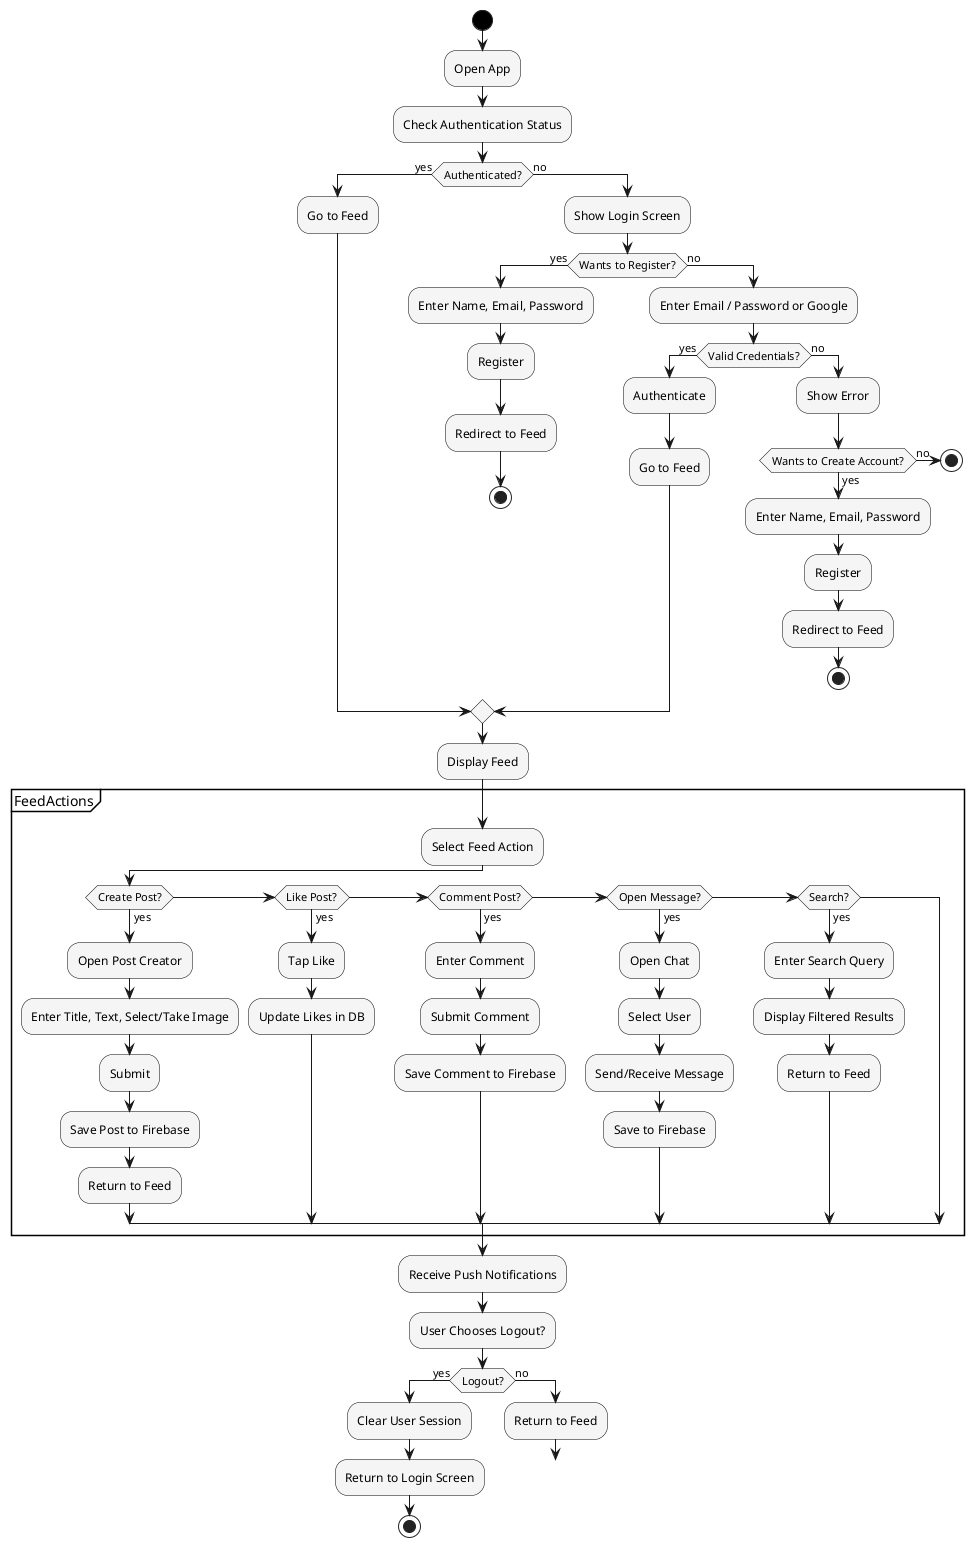 @startuml ActivityDiagram_SocialMediaApp
|User|
skinparam backgroundColor #FFFFFF
skinparam activity {
  BackgroundColor #F5F5F5
  BorderColor black
  StartColor black
  EndColor silver
}

start

:Open App;
:Check Authentication Status;
if (Authenticated?) then (yes)
  :Go to Feed;
else (no)
  :Show Login Screen;
  if (Wants to Register?) then (yes)
    :Enter Name, Email, Password;
    :Register;
    :Redirect to Feed;
    stop
  else (no)
    :Enter Email / Password or Google;
    if (Valid Credentials?) then (yes)
      :Authenticate;
      :Go to Feed;
    else (no)
      :Show Error;
      if (Wants to Create Account?) then (yes)
        :Enter Name, Email, Password;
        :Register;
        :Redirect to Feed;
        stop
      else (no)
        stop
      endif
    endif
  endif
endif

:Display Feed;

partition FeedActions {
  :Select Feed Action;
  if (Create Post?) then (yes)
    :Open Post Creator;
    :Enter Title, Text, Select/Take Image;
    :Submit;
    :Save Post to Firebase;
    :Return to Feed;
  else if (Like Post?) then (yes)
    :Tap Like;
    :Update Likes in DB;
  else if (Comment Post?) then (yes)
    :Enter Comment;
    :Submit Comment;
    :Save Comment to Firebase;
  else if (Open Message?) then (yes)
    :Open Chat;
    :Select User;
    :Send/Receive Message;
    :Save to Firebase;
  else if (Search?) then (yes)
    :Enter Search Query;
    :Display Filtered Results;
    :Return to Feed;
  endif
}

:Receive Push Notifications;

:User Chooses Logout?;
if (Logout?) then (yes)
  :Clear User Session;
  :Return to Login Screen;
  stop
else (no)
  :Return to Feed;
  goto FeedActions
endif

@enduml

